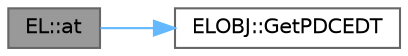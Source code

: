 digraph "EL::at"
{
 // LATEX_PDF_SIZE
  bgcolor="transparent";
  edge [fontname=Helvetica,fontsize=10,labelfontname=Helvetica,labelfontsize=10];
  node [fontname=Helvetica,fontsize=10,shape=box,height=0.2,width=0.4];
  rankdir="LR";
  Node1 [label="EL::at",height=0.2,width=0.4,color="gray40", fillcolor="grey60", style="filled", fontcolor="black",tooltip="EPCの値を取得する, 複数の場合"];
  Node1 -> Node2 [color="steelblue1",style="solid"];
  Node2 [label="ELOBJ::GetPDCEDT",height=0.2,width=0.4,color="grey40", fillcolor="white", style="filled",URL="$class_e_l_o_b_j.html#af550cffbae7818d5eb873e0446b96aff",tooltip="キー文字列からデータ取得"];
}
